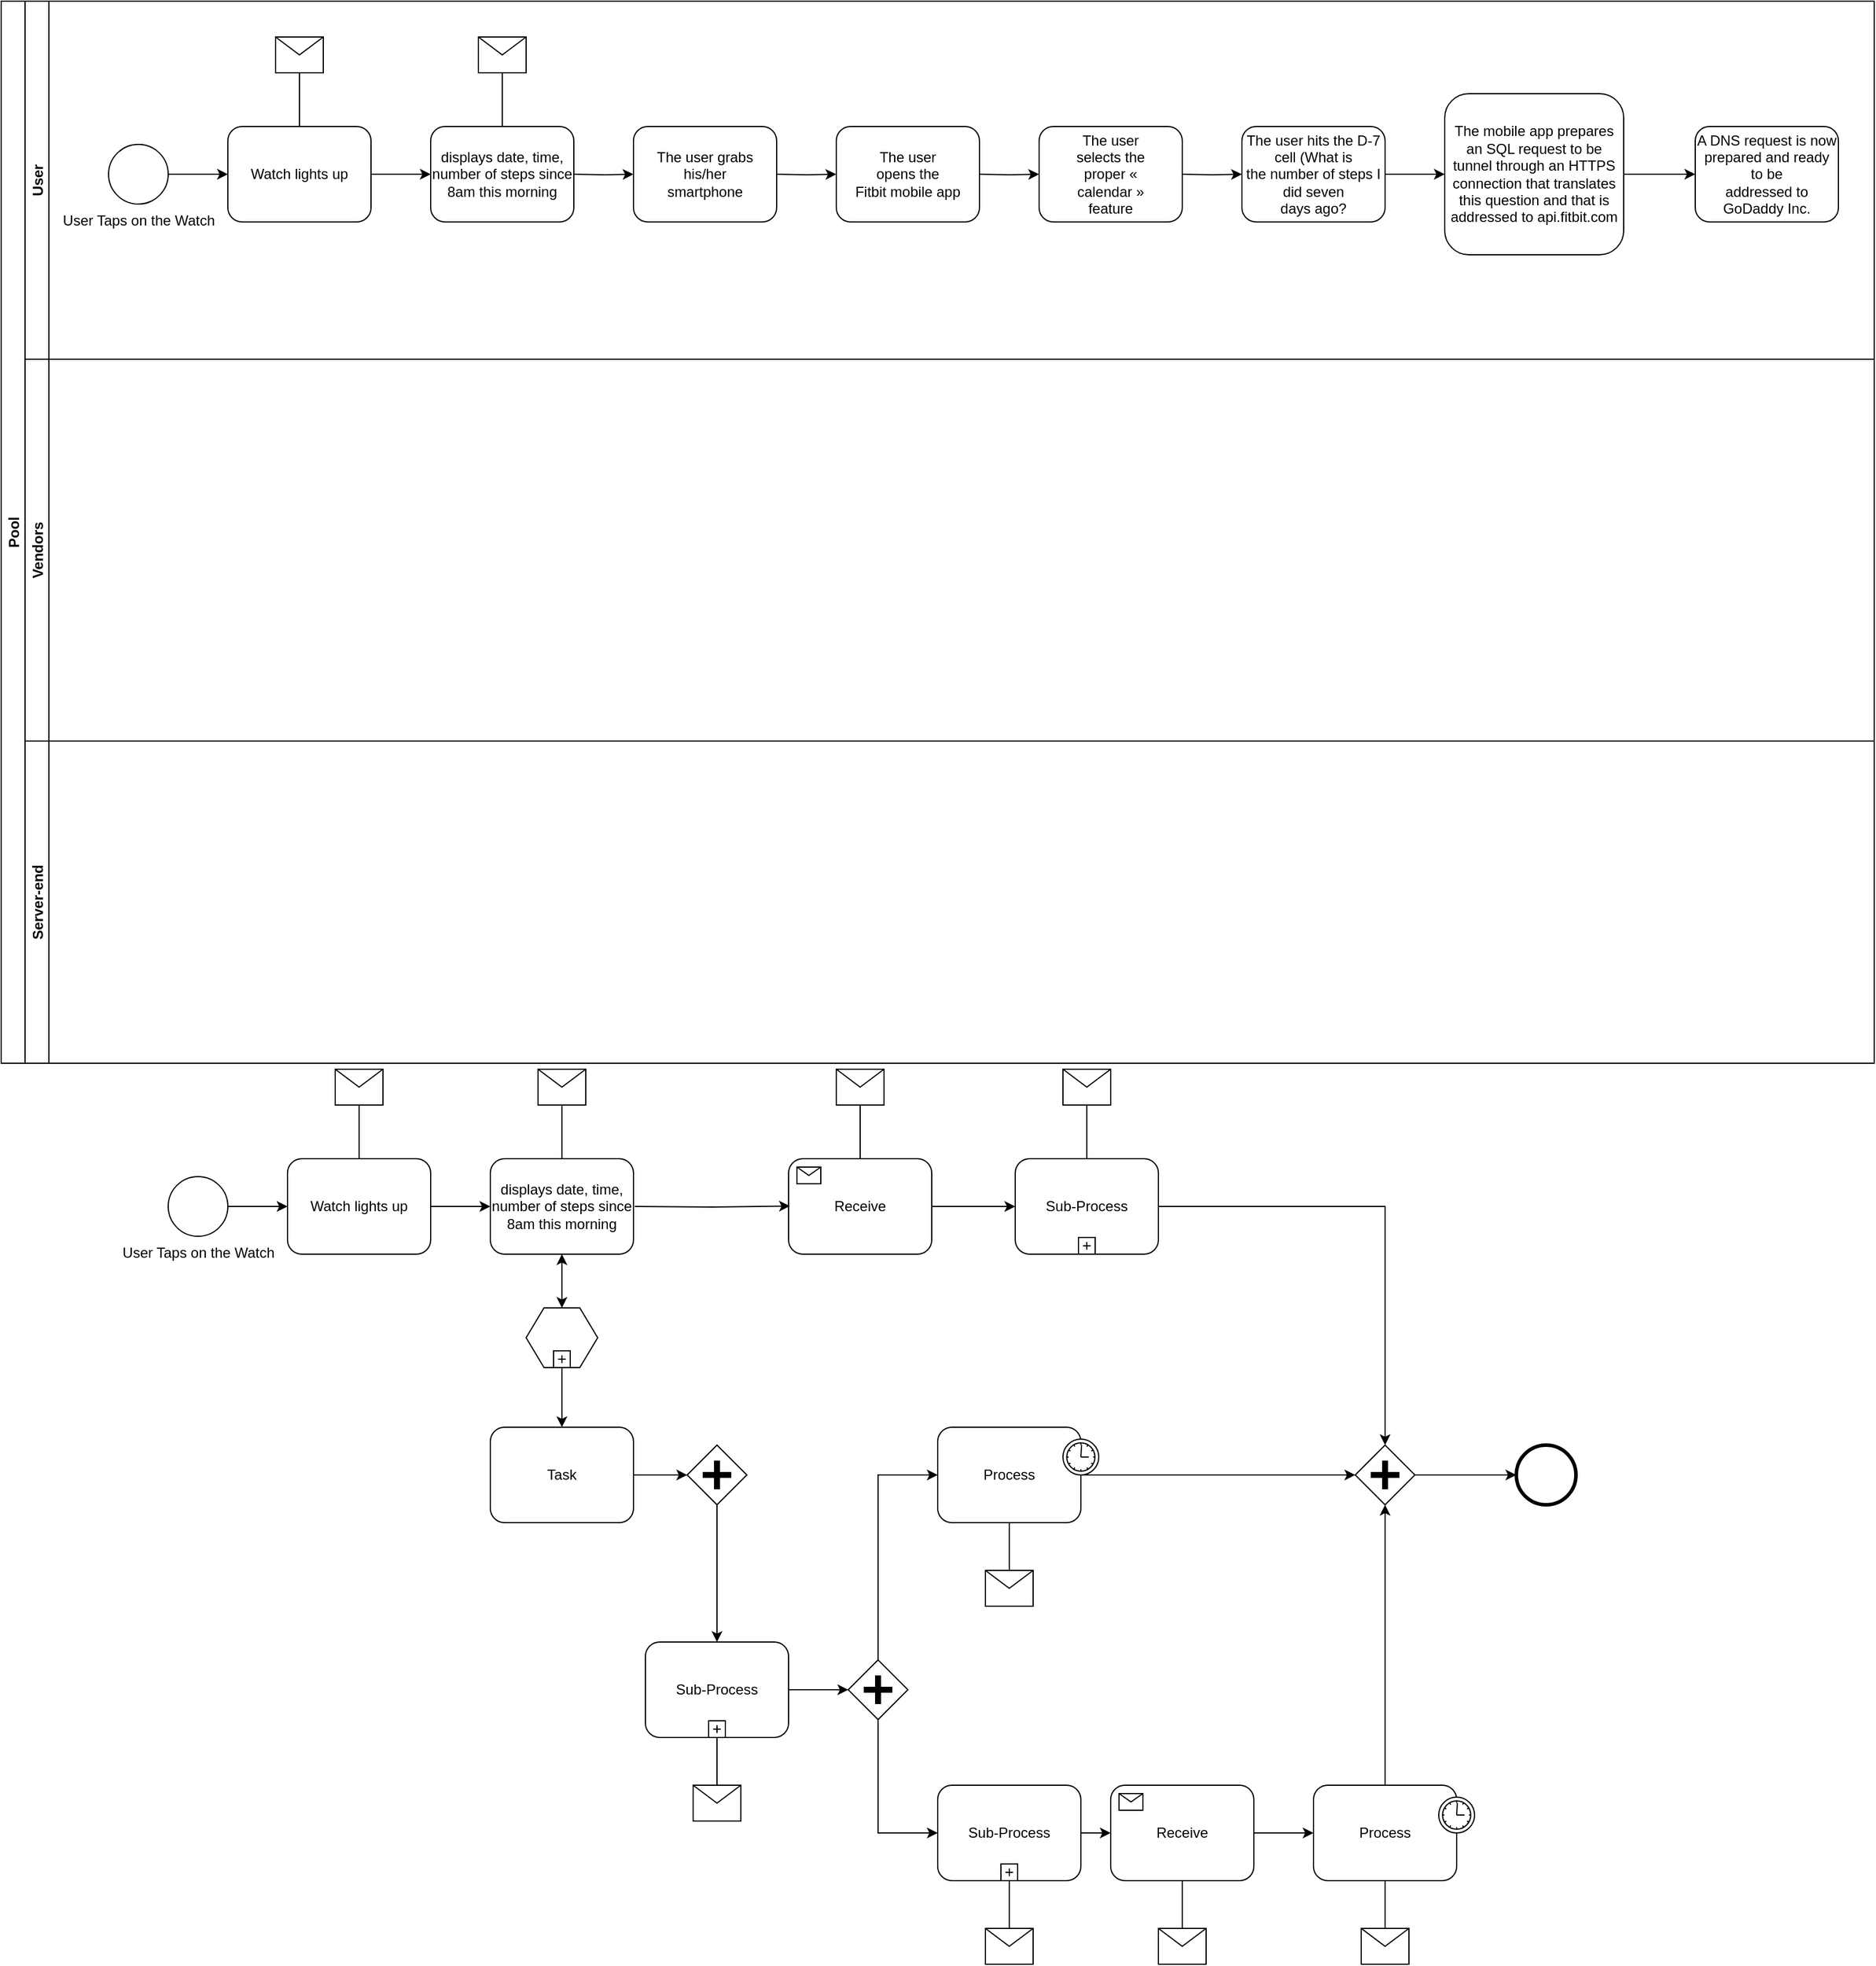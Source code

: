 <mxfile version="15.8.6" type="device"><diagram name="Page-1" id="2a216829-ef6e-dabb-86c1-c78162f3ba2b"><mxGraphModel dx="2206" dy="2783" grid="1" gridSize="10" guides="1" tooltips="1" connect="1" arrows="1" fold="1" page="1" pageScale="1" pageWidth="850" pageHeight="1100" background="none" math="0" shadow="0"><root><mxCell id="0"/><mxCell id="1" parent="0"/><mxCell id="7a84cebc1def654-1" value="User Taps on the Watch" style="shape=mxgraph.bpmn.shape;html=1;verticalLabelPosition=bottom;labelBackgroundColor=#ffffff;verticalAlign=top;perimeter=ellipsePerimeter;outline=standard;symbol=general;" parent="1" vertex="1"><mxGeometry x="260" y="265" width="50" height="50" as="geometry"/></mxCell><mxCell id="7a84cebc1def654-2" value="Watch lights up" style="shape=ext;rounded=1;html=1;whiteSpace=wrap;" parent="1" vertex="1"><mxGeometry x="360" y="250" width="120" height="80" as="geometry"/></mxCell><mxCell id="7a84cebc1def654-3" value="displays date, time,&lt;br&gt;number of steps since 8am this morning" style="shape=ext;rounded=1;html=1;whiteSpace=wrap;" parent="1" vertex="1"><mxGeometry x="530" y="250" width="120" height="80" as="geometry"/></mxCell><mxCell id="7a84cebc1def654-4" value="" style="shape=message;whiteSpace=wrap;html=1;" parent="1" vertex="1"><mxGeometry x="400" y="175" width="40" height="30" as="geometry"/></mxCell><mxCell id="7a84cebc1def654-5" value="" style="shape=message;whiteSpace=wrap;html=1;" parent="1" vertex="1"><mxGeometry x="570" y="175" width="40" height="30" as="geometry"/></mxCell><mxCell id="SrhWtKikyXClZscYZqiK-7" value="" style="edgeStyle=orthogonalEdgeStyle;rounded=0;orthogonalLoop=1;jettySize=auto;html=1;" edge="1" parent="1" source="7a84cebc1def654-6" target="7a84cebc1def654-3"><mxGeometry relative="1" as="geometry"/></mxCell><mxCell id="7a84cebc1def654-6" value="" style="shape=hexagon;whiteSpace=wrap;html=1;perimeter=hexagonPerimeter;" parent="1" vertex="1"><mxGeometry x="560" y="375" width="60" height="50" as="geometry"/></mxCell><mxCell id="7a84cebc1def654-7" value="" style="html=1;shape=plus;" parent="7a84cebc1def654-6" vertex="1"><mxGeometry x="0.5" y="1" width="14" height="14" relative="1" as="geometry"><mxPoint x="-7" y="-14" as="offset"/></mxGeometry></mxCell><mxCell id="7a84cebc1def654-8" value="Task" style="shape=ext;rounded=1;html=1;whiteSpace=wrap;" parent="1" vertex="1"><mxGeometry x="530" y="475" width="120" height="80" as="geometry"/></mxCell><mxCell id="7a84cebc1def654-9" value="" style="shape=mxgraph.bpmn.shape;html=1;verticalLabelPosition=bottom;labelBackgroundColor=#ffffff;verticalAlign=top;perimeter=rhombusPerimeter;background=gateway;outline=none;symbol=parallelGw;" parent="1" vertex="1"><mxGeometry x="695" y="490" width="50" height="50" as="geometry"/></mxCell><mxCell id="7a84cebc1def654-12" value="Sub-Process" style="html=1;whiteSpace=wrap;rounded=1;" parent="1" vertex="1"><mxGeometry x="970" y="250" width="120" height="80" as="geometry"/></mxCell><mxCell id="7a84cebc1def654-13" value="" style="html=1;shape=plus;" parent="7a84cebc1def654-12" vertex="1"><mxGeometry x="0.5" y="1" width="14" height="14" relative="1" as="geometry"><mxPoint x="-7" y="-14" as="offset"/></mxGeometry></mxCell><mxCell id="7a84cebc1def654-14" value="Receive" style="html=1;whiteSpace=wrap;rounded=1;" parent="1" vertex="1"><mxGeometry x="780" y="250" width="120" height="80" as="geometry"/></mxCell><mxCell id="7a84cebc1def654-15" value="" style="html=1;shape=message;" parent="7a84cebc1def654-14" vertex="1"><mxGeometry width="20" height="14" relative="1" as="geometry"><mxPoint x="7" y="7" as="offset"/></mxGeometry></mxCell><mxCell id="7a84cebc1def654-16" value="Process" style="html=1;whiteSpace=wrap;rounded=1;" parent="1" vertex="1"><mxGeometry x="905" y="475" width="120" height="80" as="geometry"/></mxCell><mxCell id="7a84cebc1def654-17" value="" style="shape=mxgraph.bpmn.timer_start;perimeter=ellipsePerimeter;html=1;labelPosition=right;labelBackgroundColor=#ffffff;align=left;" parent="7a84cebc1def654-16" vertex="1"><mxGeometry x="1" width="30" height="30" relative="1" as="geometry"><mxPoint x="-15" y="10" as="offset"/></mxGeometry></mxCell><mxCell id="7a84cebc1def654-18" value="Process" style="html=1;whiteSpace=wrap;rounded=1;" parent="1" vertex="1"><mxGeometry x="1220" y="775" width="120" height="80" as="geometry"/></mxCell><mxCell id="7a84cebc1def654-19" value="" style="shape=mxgraph.bpmn.timer_start;perimeter=ellipsePerimeter;html=1;labelPosition=right;labelBackgroundColor=#ffffff;align=left;" parent="7a84cebc1def654-18" vertex="1"><mxGeometry x="1" width="30" height="30" relative="1" as="geometry"><mxPoint x="-15" y="10" as="offset"/></mxGeometry></mxCell><mxCell id="7a84cebc1def654-20" value="Receive" style="html=1;whiteSpace=wrap;rounded=1;" parent="1" vertex="1"><mxGeometry x="1050" y="775" width="120" height="80" as="geometry"/></mxCell><mxCell id="7a84cebc1def654-21" value="" style="html=1;shape=message;" parent="7a84cebc1def654-20" vertex="1"><mxGeometry width="20" height="14" relative="1" as="geometry"><mxPoint x="7" y="7" as="offset"/></mxGeometry></mxCell><mxCell id="7a84cebc1def654-22" value="Sub-Process" style="html=1;whiteSpace=wrap;rounded=1;" parent="1" vertex="1"><mxGeometry x="905" y="775" width="120" height="80" as="geometry"/></mxCell><mxCell id="7a84cebc1def654-23" value="" style="html=1;shape=plus;" parent="7a84cebc1def654-22" vertex="1"><mxGeometry x="0.5" y="1" width="14" height="14" relative="1" as="geometry"><mxPoint x="-7" y="-14" as="offset"/></mxGeometry></mxCell><mxCell id="7a84cebc1def654-24" value="" style="shape=mxgraph.bpmn.shape;html=1;verticalLabelPosition=bottom;labelBackgroundColor=#ffffff;verticalAlign=top;perimeter=rhombusPerimeter;background=gateway;outline=none;symbol=parallelGw;" parent="1" vertex="1"><mxGeometry x="1255" y="490" width="50" height="50" as="geometry"/></mxCell><mxCell id="7a84cebc1def654-26" value="" style="shape=mxgraph.bpmn.shape;html=1;verticalLabelPosition=bottom;labelBackgroundColor=#ffffff;verticalAlign=top;perimeter=ellipsePerimeter;outline=end;symbol=general;" parent="1" vertex="1"><mxGeometry x="1390" y="490.0" width="50" height="50" as="geometry"/></mxCell><mxCell id="7a84cebc1def654-27" value="" style="shape=message;whiteSpace=wrap;html=1;" parent="1" vertex="1"><mxGeometry x="820" y="175" width="40" height="30" as="geometry"/></mxCell><mxCell id="7a84cebc1def654-28" value="" style="shape=message;whiteSpace=wrap;html=1;" parent="1" vertex="1"><mxGeometry x="1010" y="175" width="40" height="30" as="geometry"/></mxCell><mxCell id="7a84cebc1def654-29" value="Sub-Process" style="html=1;whiteSpace=wrap;rounded=1;" parent="1" vertex="1"><mxGeometry x="660" y="655" width="120" height="80" as="geometry"/></mxCell><mxCell id="7a84cebc1def654-30" value="" style="html=1;shape=plus;" parent="7a84cebc1def654-29" vertex="1"><mxGeometry x="0.5" y="1" width="14" height="14" relative="1" as="geometry"><mxPoint x="-7" y="-14" as="offset"/></mxGeometry></mxCell><mxCell id="7a84cebc1def654-31" value="" style="shape=message;whiteSpace=wrap;html=1;" parent="1" vertex="1"><mxGeometry x="700" y="775" width="40" height="30" as="geometry"/></mxCell><mxCell id="7a84cebc1def654-32" value="" style="shape=message;whiteSpace=wrap;html=1;" parent="1" vertex="1"><mxGeometry x="1090" y="895" width="40" height="30" as="geometry"/></mxCell><mxCell id="7a84cebc1def654-33" value="" style="shape=message;whiteSpace=wrap;html=1;" parent="1" vertex="1"><mxGeometry x="1260" y="895" width="40" height="30" as="geometry"/></mxCell><mxCell id="7a84cebc1def654-34" value="" style="shape=message;whiteSpace=wrap;html=1;" parent="1" vertex="1"><mxGeometry x="945" y="895" width="40" height="30" as="geometry"/></mxCell><mxCell id="7a84cebc1def654-35" value="" style="shape=message;whiteSpace=wrap;html=1;" parent="1" vertex="1"><mxGeometry x="945" y="595" width="40" height="30" as="geometry"/></mxCell><mxCell id="7a84cebc1def654-36" style="edgeStyle=orthogonalEdgeStyle;rounded=0;html=1;jettySize=auto;orthogonalLoop=1;" parent="1" source="7a84cebc1def654-1" target="7a84cebc1def654-2" edge="1"><mxGeometry relative="1" as="geometry"/></mxCell><mxCell id="7a84cebc1def654-37" style="edgeStyle=orthogonalEdgeStyle;rounded=0;html=1;jettySize=auto;orthogonalLoop=1;endArrow=none;endFill=0;" parent="1" source="7a84cebc1def654-4" target="7a84cebc1def654-2" edge="1"><mxGeometry relative="1" as="geometry"/></mxCell><mxCell id="7a84cebc1def654-38" style="edgeStyle=orthogonalEdgeStyle;rounded=0;html=1;jettySize=auto;orthogonalLoop=1;endArrow=none;endFill=0;" parent="1" source="7a84cebc1def654-5" target="7a84cebc1def654-3" edge="1"><mxGeometry relative="1" as="geometry"/></mxCell><mxCell id="7a84cebc1def654-39" style="edgeStyle=orthogonalEdgeStyle;rounded=0;html=1;jettySize=auto;orthogonalLoop=1;" parent="1" source="7a84cebc1def654-2" target="7a84cebc1def654-3" edge="1"><mxGeometry relative="1" as="geometry"/></mxCell><mxCell id="7a84cebc1def654-40" style="edgeStyle=orthogonalEdgeStyle;rounded=0;html=1;jettySize=auto;orthogonalLoop=1;" parent="1" source="7a84cebc1def654-14" target="7a84cebc1def654-12" edge="1"><mxGeometry relative="1" as="geometry"/></mxCell><mxCell id="7a84cebc1def654-41" style="edgeStyle=orthogonalEdgeStyle;rounded=0;html=1;jettySize=auto;orthogonalLoop=1;endArrow=none;endFill=0;" parent="1" source="7a84cebc1def654-27" target="7a84cebc1def654-14" edge="1"><mxGeometry relative="1" as="geometry"/></mxCell><mxCell id="7a84cebc1def654-42" style="edgeStyle=orthogonalEdgeStyle;rounded=0;html=1;jettySize=auto;orthogonalLoop=1;endArrow=none;endFill=0;" parent="1" source="7a84cebc1def654-28" target="7a84cebc1def654-12" edge="1"><mxGeometry relative="1" as="geometry"/></mxCell><mxCell id="7a84cebc1def654-43" style="edgeStyle=orthogonalEdgeStyle;rounded=0;html=1;jettySize=auto;orthogonalLoop=1;" parent="1" source="7a84cebc1def654-12" target="7a84cebc1def654-24" edge="1"><mxGeometry relative="1" as="geometry"><mxPoint x="1290.0" y="475" as="targetPoint"/><Array as="points"><mxPoint x="1280" y="290"/></Array></mxGeometry></mxCell><mxCell id="7a84cebc1def654-44" style="edgeStyle=orthogonalEdgeStyle;rounded=0;html=1;jettySize=auto;orthogonalLoop=1;" parent="1" source="7a84cebc1def654-16" target="7a84cebc1def654-24" edge="1"><mxGeometry relative="1" as="geometry"/></mxCell><mxCell id="7a84cebc1def654-45" style="edgeStyle=orthogonalEdgeStyle;rounded=0;html=1;jettySize=auto;orthogonalLoop=1;" parent="1" source="7a84cebc1def654-18" target="7a84cebc1def654-24" edge="1"><mxGeometry relative="1" as="geometry"/></mxCell><mxCell id="7a84cebc1def654-46" style="edgeStyle=orthogonalEdgeStyle;rounded=0;html=1;jettySize=auto;orthogonalLoop=1;" parent="1" source="7a84cebc1def654-24" target="7a84cebc1def654-26" edge="1"><mxGeometry relative="1" as="geometry"/></mxCell><mxCell id="7a84cebc1def654-47" style="edgeStyle=orthogonalEdgeStyle;rounded=0;html=1;jettySize=auto;orthogonalLoop=1;" parent="1" source="7a84cebc1def654-3" target="7a84cebc1def654-6" edge="1"><mxGeometry relative="1" as="geometry"/></mxCell><mxCell id="7a84cebc1def654-48" style="edgeStyle=orthogonalEdgeStyle;rounded=0;html=1;jettySize=auto;orthogonalLoop=1;" parent="1" source="7a84cebc1def654-6" target="7a84cebc1def654-8" edge="1"><mxGeometry relative="1" as="geometry"/></mxCell><mxCell id="7a84cebc1def654-49" style="edgeStyle=orthogonalEdgeStyle;rounded=0;html=1;jettySize=auto;orthogonalLoop=1;" parent="1" source="7a84cebc1def654-8" target="7a84cebc1def654-9" edge="1"><mxGeometry relative="1" as="geometry"/></mxCell><mxCell id="7a84cebc1def654-51" style="edgeStyle=orthogonalEdgeStyle;rounded=0;html=1;jettySize=auto;orthogonalLoop=1;" parent="1" source="7a84cebc1def654-9" target="7a84cebc1def654-29" edge="1"><mxGeometry relative="1" as="geometry"/></mxCell><mxCell id="7a84cebc1def654-52" style="edgeStyle=orthogonalEdgeStyle;rounded=0;html=1;jettySize=auto;orthogonalLoop=1;endArrow=none;endFill=0;" parent="1" source="7a84cebc1def654-31" target="7a84cebc1def654-29" edge="1"><mxGeometry relative="1" as="geometry"/></mxCell><mxCell id="7a84cebc1def654-53" value="" style="shape=mxgraph.bpmn.shape;html=1;verticalLabelPosition=bottom;labelBackgroundColor=#ffffff;verticalAlign=top;perimeter=rhombusPerimeter;background=gateway;outline=none;symbol=parallelGw;" parent="1" vertex="1"><mxGeometry x="830" y="670" width="50" height="50" as="geometry"/></mxCell><mxCell id="7a84cebc1def654-54" style="edgeStyle=orthogonalEdgeStyle;rounded=0;html=1;jettySize=auto;orthogonalLoop=1;" parent="1" source="7a84cebc1def654-53" target="7a84cebc1def654-22" edge="1"><mxGeometry relative="1" as="geometry"><Array as="points"><mxPoint x="855" y="815"/></Array></mxGeometry></mxCell><mxCell id="7a84cebc1def654-55" style="edgeStyle=orthogonalEdgeStyle;rounded=0;html=1;jettySize=auto;orthogonalLoop=1;" parent="1" source="7a84cebc1def654-53" target="7a84cebc1def654-16" edge="1"><mxGeometry relative="1" as="geometry"><Array as="points"><mxPoint x="855" y="515"/></Array></mxGeometry></mxCell><mxCell id="7a84cebc1def654-56" style="edgeStyle=orthogonalEdgeStyle;rounded=0;html=1;jettySize=auto;orthogonalLoop=1;endArrow=none;endFill=0;" parent="1" source="7a84cebc1def654-35" target="7a84cebc1def654-16" edge="1"><mxGeometry relative="1" as="geometry"/></mxCell><mxCell id="7a84cebc1def654-58" style="edgeStyle=orthogonalEdgeStyle;rounded=0;html=1;jettySize=auto;orthogonalLoop=1;" parent="1" source="7a84cebc1def654-29" target="7a84cebc1def654-53" edge="1"><mxGeometry relative="1" as="geometry"/></mxCell><mxCell id="7a84cebc1def654-59" style="edgeStyle=orthogonalEdgeStyle;rounded=0;html=1;jettySize=auto;orthogonalLoop=1;" parent="1" source="7a84cebc1def654-22" target="7a84cebc1def654-20" edge="1"><mxGeometry relative="1" as="geometry"/></mxCell><mxCell id="7a84cebc1def654-60" style="edgeStyle=orthogonalEdgeStyle;rounded=0;html=1;jettySize=auto;orthogonalLoop=1;endArrow=none;endFill=0;" parent="1" source="7a84cebc1def654-34" target="7a84cebc1def654-22" edge="1"><mxGeometry relative="1" as="geometry"/></mxCell><mxCell id="7a84cebc1def654-61" style="edgeStyle=orthogonalEdgeStyle;rounded=0;html=1;jettySize=auto;orthogonalLoop=1;endArrow=none;endFill=0;" parent="1" source="7a84cebc1def654-32" target="7a84cebc1def654-20" edge="1"><mxGeometry relative="1" as="geometry"/></mxCell><mxCell id="7a84cebc1def654-63" style="edgeStyle=orthogonalEdgeStyle;rounded=0;html=1;jettySize=auto;orthogonalLoop=1;endArrow=none;endFill=0;" parent="1" source="7a84cebc1def654-33" target="7a84cebc1def654-18" edge="1"><mxGeometry relative="1" as="geometry"/></mxCell><mxCell id="7a84cebc1def654-64" style="edgeStyle=orthogonalEdgeStyle;rounded=0;html=1;jettySize=auto;orthogonalLoop=1;" parent="1" source="7a84cebc1def654-20" target="7a84cebc1def654-18" edge="1"><mxGeometry relative="1" as="geometry"/></mxCell><mxCell id="SrhWtKikyXClZscYZqiK-8" style="edgeStyle=orthogonalEdgeStyle;rounded=0;html=1;jettySize=auto;orthogonalLoop=1;entryX=0.009;entryY=0.496;entryDx=0;entryDy=0;entryPerimeter=0;" edge="1" parent="1" target="7a84cebc1def654-14"><mxGeometry relative="1" as="geometry"><mxPoint x="651" y="290" as="sourcePoint"/><mxPoint x="701" y="290" as="targetPoint"/></mxGeometry></mxCell><mxCell id="SrhWtKikyXClZscYZqiK-9" value="Pool" style="swimlane;childLayout=stackLayout;resizeParent=1;resizeParentMax=0;horizontal=0;startSize=20;horizontalStack=0;" vertex="1" parent="1"><mxGeometry x="120" y="-720" width="1570" height="890" as="geometry"/></mxCell><mxCell id="SrhWtKikyXClZscYZqiK-10" value="User" style="swimlane;startSize=20;horizontal=0;" vertex="1" parent="SrhWtKikyXClZscYZqiK-9"><mxGeometry x="20" width="1550" height="300" as="geometry"/></mxCell><mxCell id="SrhWtKikyXClZscYZqiK-13" value="User Taps on the Watch" style="shape=mxgraph.bpmn.shape;html=1;verticalLabelPosition=bottom;labelBackgroundColor=#ffffff;verticalAlign=top;perimeter=ellipsePerimeter;outline=standard;symbol=general;" vertex="1" parent="SrhWtKikyXClZscYZqiK-10"><mxGeometry x="70" y="120" width="50" height="50" as="geometry"/></mxCell><mxCell id="SrhWtKikyXClZscYZqiK-14" value="Watch lights up" style="shape=ext;rounded=1;html=1;whiteSpace=wrap;" vertex="1" parent="SrhWtKikyXClZscYZqiK-10"><mxGeometry x="170" y="105" width="120" height="80" as="geometry"/></mxCell><mxCell id="SrhWtKikyXClZscYZqiK-18" style="edgeStyle=orthogonalEdgeStyle;rounded=0;html=1;jettySize=auto;orthogonalLoop=1;" edge="1" parent="SrhWtKikyXClZscYZqiK-10" source="SrhWtKikyXClZscYZqiK-13" target="SrhWtKikyXClZscYZqiK-14"><mxGeometry relative="1" as="geometry"/></mxCell><mxCell id="SrhWtKikyXClZscYZqiK-15" value="displays date, time,&lt;br&gt;number of steps since 8am this morning" style="shape=ext;rounded=1;html=1;whiteSpace=wrap;" vertex="1" parent="SrhWtKikyXClZscYZqiK-10"><mxGeometry x="340" y="105" width="120" height="80" as="geometry"/></mxCell><mxCell id="SrhWtKikyXClZscYZqiK-21" style="edgeStyle=orthogonalEdgeStyle;rounded=0;html=1;jettySize=auto;orthogonalLoop=1;" edge="1" parent="SrhWtKikyXClZscYZqiK-10" source="SrhWtKikyXClZscYZqiK-14" target="SrhWtKikyXClZscYZqiK-15"><mxGeometry relative="1" as="geometry"/></mxCell><mxCell id="SrhWtKikyXClZscYZqiK-16" value="" style="shape=message;whiteSpace=wrap;html=1;" vertex="1" parent="SrhWtKikyXClZscYZqiK-10"><mxGeometry x="210" y="30" width="40" height="30" as="geometry"/></mxCell><mxCell id="SrhWtKikyXClZscYZqiK-19" style="edgeStyle=orthogonalEdgeStyle;rounded=0;html=1;jettySize=auto;orthogonalLoop=1;endArrow=none;endFill=0;" edge="1" parent="SrhWtKikyXClZscYZqiK-10" source="SrhWtKikyXClZscYZqiK-16" target="SrhWtKikyXClZscYZqiK-14"><mxGeometry relative="1" as="geometry"/></mxCell><mxCell id="SrhWtKikyXClZscYZqiK-17" value="" style="shape=message;whiteSpace=wrap;html=1;" vertex="1" parent="SrhWtKikyXClZscYZqiK-10"><mxGeometry x="380" y="30" width="40" height="30" as="geometry"/></mxCell><mxCell id="SrhWtKikyXClZscYZqiK-20" style="edgeStyle=orthogonalEdgeStyle;rounded=0;html=1;jettySize=auto;orthogonalLoop=1;endArrow=none;endFill=0;" edge="1" parent="SrhWtKikyXClZscYZqiK-10" source="SrhWtKikyXClZscYZqiK-17" target="SrhWtKikyXClZscYZqiK-15"><mxGeometry relative="1" as="geometry"/></mxCell><mxCell id="SrhWtKikyXClZscYZqiK-25" value="The user grabs&lt;br/&gt;his/her&lt;br/&gt;smartphone" style="shape=ext;rounded=1;html=1;whiteSpace=wrap;" vertex="1" parent="SrhWtKikyXClZscYZqiK-10"><mxGeometry x="510" y="105" width="120" height="80" as="geometry"/></mxCell><mxCell id="SrhWtKikyXClZscYZqiK-26" style="edgeStyle=orthogonalEdgeStyle;rounded=0;html=1;jettySize=auto;orthogonalLoop=1;" edge="1" parent="SrhWtKikyXClZscYZqiK-10" target="SrhWtKikyXClZscYZqiK-25"><mxGeometry relative="1" as="geometry"><mxPoint x="460" y="145" as="sourcePoint"/></mxGeometry></mxCell><mxCell id="SrhWtKikyXClZscYZqiK-29" value="The user&lt;br/&gt;opens the&lt;br/&gt;Fitbit mobile app" style="shape=ext;rounded=1;html=1;whiteSpace=wrap;" vertex="1" parent="SrhWtKikyXClZscYZqiK-10"><mxGeometry x="680" y="105" width="120" height="80" as="geometry"/></mxCell><mxCell id="SrhWtKikyXClZscYZqiK-30" style="edgeStyle=orthogonalEdgeStyle;rounded=0;html=1;jettySize=auto;orthogonalLoop=1;" edge="1" parent="SrhWtKikyXClZscYZqiK-10" target="SrhWtKikyXClZscYZqiK-29"><mxGeometry relative="1" as="geometry"><mxPoint x="630" y="145" as="sourcePoint"/></mxGeometry></mxCell><mxCell id="SrhWtKikyXClZscYZqiK-33" value="The user&lt;br/&gt;selects the&lt;br/&gt;proper «&lt;br/&gt;calendar »&lt;br/&gt;feature" style="shape=ext;rounded=1;html=1;whiteSpace=wrap;" vertex="1" parent="SrhWtKikyXClZscYZqiK-10"><mxGeometry x="850" y="105" width="120" height="80" as="geometry"/></mxCell><mxCell id="SrhWtKikyXClZscYZqiK-34" style="edgeStyle=orthogonalEdgeStyle;rounded=0;html=1;jettySize=auto;orthogonalLoop=1;" edge="1" parent="SrhWtKikyXClZscYZqiK-10" target="SrhWtKikyXClZscYZqiK-33"><mxGeometry relative="1" as="geometry"><mxPoint x="800" y="145" as="sourcePoint"/></mxGeometry></mxCell><mxCell id="SrhWtKikyXClZscYZqiK-37" value="The user hits the D-7 cell (What is&lt;br&gt;the number of steps I did seven&lt;br&gt;days ago?" style="shape=ext;rounded=1;html=1;whiteSpace=wrap;" vertex="1" parent="SrhWtKikyXClZscYZqiK-10"><mxGeometry x="1020" y="105" width="120" height="80" as="geometry"/></mxCell><mxCell id="SrhWtKikyXClZscYZqiK-38" style="edgeStyle=orthogonalEdgeStyle;rounded=0;html=1;jettySize=auto;orthogonalLoop=1;" edge="1" parent="SrhWtKikyXClZscYZqiK-10" target="SrhWtKikyXClZscYZqiK-37"><mxGeometry relative="1" as="geometry"><mxPoint x="970" y="145" as="sourcePoint"/></mxGeometry></mxCell><mxCell id="SrhWtKikyXClZscYZqiK-41" value="The mobile app prepares an SQL request to be tunnel through an HTTPS&lt;br/&gt;connection that translates this question and that is addressed to api.fitbit.com" style="shape=ext;rounded=1;html=1;whiteSpace=wrap;" vertex="1" parent="SrhWtKikyXClZscYZqiK-10"><mxGeometry x="1190" y="77.5" width="150" height="135" as="geometry"/></mxCell><mxCell id="SrhWtKikyXClZscYZqiK-45" value="A DNS request is now prepared and ready to be&lt;br/&gt;addressed to GoDaddy Inc." style="shape=ext;rounded=1;html=1;whiteSpace=wrap;" vertex="1" parent="SrhWtKikyXClZscYZqiK-10"><mxGeometry x="1400" y="105" width="120" height="80" as="geometry"/></mxCell><mxCell id="SrhWtKikyXClZscYZqiK-46" style="edgeStyle=orthogonalEdgeStyle;rounded=0;orthogonalLoop=1;jettySize=auto;html=1;entryX=0;entryY=0.5;entryDx=0;entryDy=0;" edge="1" parent="SrhWtKikyXClZscYZqiK-10" source="SrhWtKikyXClZscYZqiK-41" target="SrhWtKikyXClZscYZqiK-45"><mxGeometry relative="1" as="geometry"/></mxCell><mxCell id="SrhWtKikyXClZscYZqiK-11" value="Vendors" style="swimlane;startSize=20;horizontal=0;" vertex="1" parent="SrhWtKikyXClZscYZqiK-9"><mxGeometry x="20" y="300" width="1550" height="320" as="geometry"/></mxCell><mxCell id="SrhWtKikyXClZscYZqiK-12" value="Server-end" style="swimlane;startSize=20;horizontal=0;" vertex="1" parent="SrhWtKikyXClZscYZqiK-9"><mxGeometry x="20" y="620" width="1550" height="270" as="geometry"/></mxCell><mxCell id="SrhWtKikyXClZscYZqiK-44" style="edgeStyle=orthogonalEdgeStyle;rounded=0;html=1;jettySize=auto;orthogonalLoop=1;" edge="1" parent="1"><mxGeometry relative="1" as="geometry"><mxPoint x="1280" y="-575" as="sourcePoint"/><mxPoint x="1330" y="-575" as="targetPoint"/></mxGeometry></mxCell></root></mxGraphModel></diagram></mxfile>